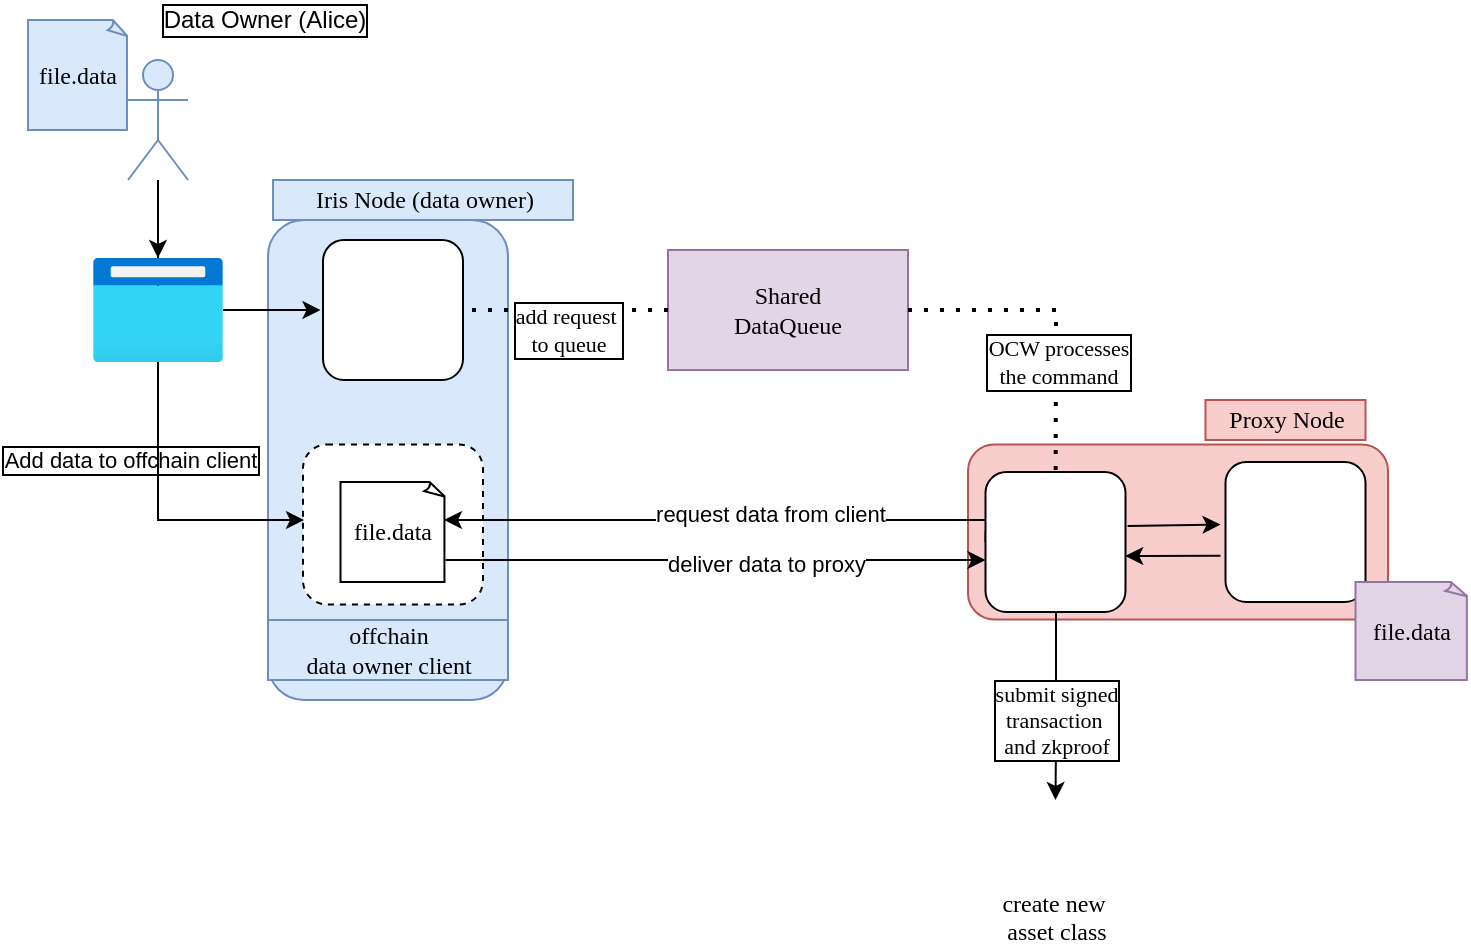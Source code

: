 <mxfile version="18.0.2" type="device"><diagram id="-kGoDsT7zXTbKYv2AYRa" name="Page-1"><mxGraphModel dx="2272" dy="906" grid="1" gridSize="10" guides="1" tooltips="1" connect="1" arrows="1" fold="1" page="1" pageScale="1" pageWidth="850" pageHeight="1100" math="0" shadow="0"><root><mxCell id="0"/><mxCell id="1" parent="0"/><mxCell id="vv2tDwV11_6rgnhSRpAR-9" value="" style="rounded=1;whiteSpace=wrap;html=1;fillColor=#f8cecc;strokeColor=#b85450;fontFamily=Verdana;direction=south;" parent="1" vertex="1"><mxGeometry x="450" y="342.25" width="210" height="87.5" as="geometry"/></mxCell><mxCell id="GBc8xPlSYZW-ED0dEhrq-36" value="" style="edgeStyle=none;rounded=0;orthogonalLoop=1;jettySize=auto;html=1;entryX=0.998;entryY=0.6;entryDx=0;entryDy=0;exitX=0;exitY=0.75;exitDx=0;exitDy=0;entryPerimeter=0;" parent="1" source="vv2tDwV11_6rgnhSRpAR-6" target="GBc8xPlSYZW-ED0dEhrq-13" edge="1"><mxGeometry relative="1" as="geometry"/></mxCell><mxCell id="vv2tDwV11_6rgnhSRpAR-10" value="" style="rounded=1;whiteSpace=wrap;html=1;fontFamily=Verdana;" parent="1" vertex="1"><mxGeometry x="578.75" y="351" width="70" height="70" as="geometry"/></mxCell><mxCell id="vv2tDwV11_6rgnhSRpAR-16" value="" style="edgeStyle=orthogonalEdgeStyle;rounded=0;orthogonalLoop=1;jettySize=auto;html=1;fontFamily=Verdana;" parent="1" source="vv2tDwV11_6rgnhSRpAR-1" target="vv2tDwV11_6rgnhSRpAR-15" edge="1"><mxGeometry relative="1" as="geometry"/></mxCell><mxCell id="vv2tDwV11_6rgnhSRpAR-1" value="" style="shape=umlActor;verticalLabelPosition=bottom;verticalAlign=top;html=1;outlineConnect=0;fillColor=#dae8fc;strokeColor=#6c8ebf;fontFamily=Verdana;" parent="1" vertex="1"><mxGeometry x="30" y="150" width="30" height="60" as="geometry"/></mxCell><mxCell id="vv2tDwV11_6rgnhSRpAR-6" value="" style="shape=image;verticalLabelPosition=bottom;verticalAlign=top;imageAspect=0;image=https://upload.wikimedia.org/wikipedia/commons/1/18/Ipfs-logo-1024-ice-text.png;fontFamily=Verdana;" parent="1" vertex="1"><mxGeometry x="576.25" y="351" width="72.5" height="62.5" as="geometry"/></mxCell><mxCell id="vv2tDwV11_6rgnhSRpAR-11" value="file.data" style="whiteSpace=wrap;html=1;shape=mxgraph.basic.document;fillColor=#dae8fc;strokeColor=#6c8ebf;fontFamily=Verdana;" parent="1" vertex="1"><mxGeometry x="-20" y="130" width="50" height="55" as="geometry"/></mxCell><mxCell id="vv2tDwV11_6rgnhSRpAR-27" value="Shared &lt;br&gt;DataQueue" style="rounded=0;whiteSpace=wrap;html=1;fillColor=#e1d5e7;strokeColor=#9673a6;fontFamily=Verdana;" parent="1" vertex="1"><mxGeometry x="300" y="245" width="120" height="60" as="geometry"/></mxCell><mxCell id="vv2tDwV11_6rgnhSRpAR-30" value="" style="endArrow=none;dashed=1;html=1;dashPattern=1 3;strokeWidth=2;rounded=0;exitX=1;exitY=0.5;exitDx=0;exitDy=0;fontFamily=Verdana;" parent="1" source="vv2tDwV11_6rgnhSRpAR-27" target="vv2tDwV11_6rgnhSRpAR-7" edge="1"><mxGeometry width="50" height="50" relative="1" as="geometry"><mxPoint x="315" y="340" as="sourcePoint"/><mxPoint x="315" y="215" as="targetPoint"/><Array as="points"><mxPoint x="494" y="275"/></Array></mxGeometry></mxCell><mxCell id="vv2tDwV11_6rgnhSRpAR-32" value="&lt;div&gt;OCW processes &lt;br&gt;&lt;/div&gt;&lt;div&gt;the command&lt;/div&gt;" style="edgeLabel;html=1;align=center;verticalAlign=middle;resizable=0;points=[];fontFamily=Verdana;labelBorderColor=default;" parent="vv2tDwV11_6rgnhSRpAR-30" vertex="1" connectable="0"><mxGeometry x="-0.657" relative="1" as="geometry"><mxPoint x="48" y="26" as="offset"/></mxGeometry></mxCell><mxCell id="vv2tDwV11_6rgnhSRpAR-40" style="edgeStyle=orthogonalEdgeStyle;rounded=0;orthogonalLoop=1;jettySize=auto;html=1;fontFamily=Verdana;exitX=0;exitY=0.5;exitDx=0;exitDy=0;entryX=0.5;entryY=0;entryDx=0;entryDy=0;" parent="1" source="vv2tDwV11_6rgnhSRpAR-7" edge="1" target="vv2tDwV11_6rgnhSRpAR-46"><mxGeometry relative="1" as="geometry"><mxPoint x="310" y="386" as="targetPoint"/><Array as="points"><mxPoint x="459" y="386"/><mxPoint x="494" y="386"/><mxPoint x="494" y="490"/></Array></mxGeometry></mxCell><mxCell id="vv2tDwV11_6rgnhSRpAR-41" value="&lt;div&gt;submit signed&lt;/div&gt;&lt;div&gt;transaction&amp;nbsp;&lt;/div&gt;&lt;div&gt;and zkproof&lt;br&gt;&lt;/div&gt;" style="edgeLabel;html=1;align=center;verticalAlign=middle;resizable=0;points=[];fontFamily=Verdana;labelBorderColor=default;" parent="vv2tDwV11_6rgnhSRpAR-40" vertex="1" connectable="0"><mxGeometry x="-0.588" y="1" relative="1" as="geometry"><mxPoint x="4" y="95" as="offset"/></mxGeometry></mxCell><mxCell id="vv2tDwV11_6rgnhSRpAR-43" value="file.data" style="whiteSpace=wrap;html=1;shape=mxgraph.basic.document;fillColor=#e1d5e7;strokeColor=#9673a6;fontFamily=Verdana;" parent="1" vertex="1"><mxGeometry x="643.75" y="411" width="56.25" height="49" as="geometry"/></mxCell><mxCell id="vv2tDwV11_6rgnhSRpAR-44" value="Proxy Node" style="text;html=1;align=center;verticalAlign=middle;resizable=0;points=[];autosize=1;strokeColor=#b85450;fillColor=#f8cecc;fontFamily=Verdana;" parent="1" vertex="1"><mxGeometry x="568.75" y="320" width="80" height="20" as="geometry"/></mxCell><mxCell id="vv2tDwV11_6rgnhSRpAR-46" value="&lt;div&gt;create new&amp;nbsp;&lt;/div&gt;&lt;div&gt;asset class&lt;br&gt;&lt;/div&gt;" style="shape=image;html=1;verticalAlign=top;verticalLabelPosition=bottom;labelBackgroundColor=#ffffff;imageAspect=0;aspect=fixed;image=https://cdn0.iconfinder.com/data/icons/business-collection-2027/59/coin-1-128.png;fontFamily=Verdana;rotation=0;" parent="1" vertex="1"><mxGeometry x="474.75" y="520" width="38" height="38" as="geometry"/></mxCell><mxCell id="GBc8xPlSYZW-ED0dEhrq-1" value="" style="rounded=1;whiteSpace=wrap;html=1;fillColor=#dae8fc;strokeColor=#6c8ebf;fontFamily=Verdana;" parent="1" vertex="1"><mxGeometry x="100" y="230" width="120" height="240" as="geometry"/></mxCell><mxCell id="GBc8xPlSYZW-ED0dEhrq-10" value="Iris Node (data owner)" style="text;html=1;align=center;verticalAlign=middle;resizable=0;points=[];autosize=1;strokeColor=#6c8ebf;fillColor=#dae8fc;fontFamily=Verdana;" parent="1" vertex="1"><mxGeometry x="102.5" y="210" width="150" height="20" as="geometry"/></mxCell><mxCell id="GBc8xPlSYZW-ED0dEhrq-11" value="offchain &lt;br&gt;data owner client" style="text;html=1;align=center;verticalAlign=middle;resizable=0;points=[];autosize=1;strokeColor=#6c8ebf;fillColor=#dae8fc;fontFamily=Verdana;" parent="1" vertex="1"><mxGeometry x="100" y="430" width="120" height="30" as="geometry"/></mxCell><mxCell id="GBc8xPlSYZW-ED0dEhrq-12" value="" style="rounded=1;whiteSpace=wrap;html=1;fontFamily=Verdana;" parent="1" vertex="1"><mxGeometry x="127.5" y="240" width="70" height="70" as="geometry"/></mxCell><mxCell id="GBc8xPlSYZW-ED0dEhrq-13" value="" style="rounded=1;whiteSpace=wrap;html=1;fontFamily=Verdana;" parent="1" vertex="1"><mxGeometry x="458.75" y="356" width="70" height="70" as="geometry"/></mxCell><mxCell id="GBc8xPlSYZW-ED0dEhrq-37" value="" style="edgeStyle=none;rounded=0;orthogonalLoop=1;jettySize=auto;html=1;exitX=1.015;exitY=0.386;exitDx=0;exitDy=0;entryX=0;entryY=0.5;entryDx=0;entryDy=0;exitPerimeter=0;" parent="1" source="vv2tDwV11_6rgnhSRpAR-7" target="vv2tDwV11_6rgnhSRpAR-6" edge="1"><mxGeometry relative="1" as="geometry"/></mxCell><mxCell id="vv2tDwV11_6rgnhSRpAR-7" value="" style="shape=image;verticalLabelPosition=bottom;verticalAlign=top;imageAspect=0;image=https://cdn-images-1.medium.com/max/960/1*OQP5QAtLtrVCtNCKwB6GkQ.png;fontFamily=Verdana;" parent="1" vertex="1"><mxGeometry x="458.75" y="356" width="70" height="70" as="geometry"/></mxCell><mxCell id="vv2tDwV11_6rgnhSRpAR-28" value="" style="endArrow=none;dashed=1;html=1;dashPattern=1 3;strokeWidth=2;rounded=0;exitX=0;exitY=0.5;exitDx=0;exitDy=0;fontFamily=Verdana;" parent="1" source="vv2tDwV11_6rgnhSRpAR-27" target="vv2tDwV11_6rgnhSRpAR-24" edge="1"><mxGeometry width="50" height="50" relative="1" as="geometry"><mxPoint x="340" y="230" as="sourcePoint"/><mxPoint x="390" y="180" as="targetPoint"/></mxGeometry></mxCell><mxCell id="vv2tDwV11_6rgnhSRpAR-29" value="&lt;div&gt;add request&amp;nbsp;&lt;/div&gt;&lt;div&gt;to queue&lt;br&gt;&lt;/div&gt;" style="edgeLabel;html=1;align=center;verticalAlign=middle;resizable=0;points=[];fontFamily=Verdana;labelBorderColor=default;" parent="vv2tDwV11_6rgnhSRpAR-28" vertex="1" connectable="0"><mxGeometry x="0.312" y="1" relative="1" as="geometry"><mxPoint x="18" y="9" as="offset"/></mxGeometry></mxCell><mxCell id="vv2tDwV11_6rgnhSRpAR-24" value="" style="shape=image;verticalLabelPosition=bottom;verticalAlign=top;imageAspect=0;image=https://cdn-images-1.medium.com/max/960/1*OQP5QAtLtrVCtNCKwB6GkQ.png;fontFamily=Verdana;" parent="1" vertex="1"><mxGeometry x="126.25" y="240" width="70" height="70" as="geometry"/></mxCell><mxCell id="GBc8xPlSYZW-ED0dEhrq-30" value="" style="rounded=1;whiteSpace=wrap;html=1;fontFamily=Verdana;dashed=1;" parent="1" vertex="1"><mxGeometry x="117.5" y="342.25" width="90" height="80" as="geometry"/></mxCell><mxCell id="vv2tDwV11_6rgnhSRpAR-33" value="file.data" style="whiteSpace=wrap;html=1;shape=mxgraph.basic.document;fontFamily=Verdana;" parent="1" vertex="1"><mxGeometry x="136.25" y="361" width="52.5" height="50" as="geometry"/></mxCell><mxCell id="GBc8xPlSYZW-ED0dEhrq-9" style="rounded=0;orthogonalLoop=1;jettySize=auto;html=1;edgeStyle=orthogonalEdgeStyle;" parent="1" source="vv2tDwV11_6rgnhSRpAR-33" target="GBc8xPlSYZW-ED0dEhrq-13" edge="1"><mxGeometry relative="1" as="geometry"><Array as="points"><mxPoint x="410" y="400"/><mxPoint x="410" y="400"/></Array></mxGeometry></mxCell><mxCell id="h9d9qQqAJbJhYj-3w2MT-8" value="deliver data to proxy" style="edgeLabel;html=1;align=center;verticalAlign=middle;resizable=0;points=[];" vertex="1" connectable="0" parent="GBc8xPlSYZW-ED0dEhrq-9"><mxGeometry x="0.182" y="-2" relative="1" as="geometry"><mxPoint as="offset"/></mxGeometry></mxCell><mxCell id="GBc8xPlSYZW-ED0dEhrq-7" style="rounded=0;orthogonalLoop=1;jettySize=auto;html=1;edgeStyle=orthogonalEdgeStyle;" parent="1" source="vv2tDwV11_6rgnhSRpAR-7" edge="1"><mxGeometry relative="1" as="geometry"><mxPoint x="188" y="380" as="targetPoint"/><mxPoint x="460" y="380" as="sourcePoint"/><Array as="points"><mxPoint x="188" y="380"/></Array></mxGeometry></mxCell><mxCell id="GBc8xPlSYZW-ED0dEhrq-28" value="Add data to offchain client" style="edgeLabel;html=1;align=center;verticalAlign=middle;resizable=0;points=[];labelBorderColor=default;" parent="GBc8xPlSYZW-ED0dEhrq-7" vertex="1" connectable="0"><mxGeometry x="0.867" y="-1" relative="1" as="geometry"><mxPoint x="-176" y="-29" as="offset"/></mxGeometry></mxCell><mxCell id="h9d9qQqAJbJhYj-3w2MT-7" value="request data from client" style="edgeLabel;html=1;align=center;verticalAlign=middle;resizable=0;points=[];" vertex="1" connectable="0" parent="GBc8xPlSYZW-ED0dEhrq-7"><mxGeometry x="-0.2" y="-3" relative="1" as="geometry"><mxPoint as="offset"/></mxGeometry></mxCell><mxCell id="vv2tDwV11_6rgnhSRpAR-17" style="edgeStyle=orthogonalEdgeStyle;rounded=0;orthogonalLoop=1;jettySize=auto;html=1;fontFamily=Verdana;" parent="1" source="vv2tDwV11_6rgnhSRpAR-15" target="vv2tDwV11_6rgnhSRpAR-24" edge="1"><mxGeometry relative="1" as="geometry"><Array as="points"/><mxPoint x="150" y="300" as="targetPoint"/></mxGeometry></mxCell><mxCell id="GBc8xPlSYZW-ED0dEhrq-41" value="Data Owner (Alice)" style="text;html=1;align=center;verticalAlign=middle;resizable=0;points=[];autosize=1;strokeColor=none;fillColor=none;labelBorderColor=default;" parent="1" vertex="1"><mxGeometry x="37.5" y="120" width="120" height="20" as="geometry"/></mxCell><mxCell id="h9d9qQqAJbJhYj-3w2MT-6" style="edgeStyle=orthogonalEdgeStyle;rounded=0;orthogonalLoop=1;jettySize=auto;html=1;" edge="1" parent="1" source="vv2tDwV11_6rgnhSRpAR-1"><mxGeometry relative="1" as="geometry"><mxPoint x="118" y="380" as="targetPoint"/><Array as="points"><mxPoint x="45" y="380"/><mxPoint x="118" y="380"/></Array></mxGeometry></mxCell><mxCell id="vv2tDwV11_6rgnhSRpAR-15" value="" style="aspect=fixed;html=1;points=[];align=center;image;fontSize=12;image=img/lib/azure2/general/Browser.svg;fontFamily=Verdana;" parent="1" vertex="1"><mxGeometry x="12.5" y="249" width="65" height="52" as="geometry"/></mxCell></root></mxGraphModel></diagram></mxfile>